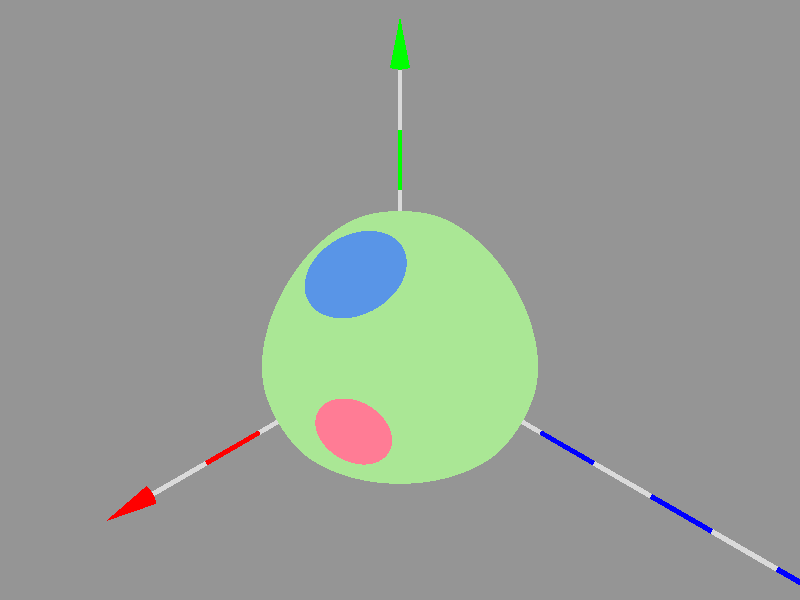 #version 3.7;
global_settings { assumed_gamma 1 }
#include "shapes.inc"
#include "textures.inc"
#macro axis( len, tex_odd, tex_even)
  union{ cylinder { <0, -len, 0>,<0, len, 0>, 0.05
    texture{ checker
      texture{ tex_odd }
      texture{ tex_even }
   translate <0.1, 0, 0.1> }}
  cone{<0, len, 0>, 0.2, <0, len+0.7, 0>, 0 texture{tex_even} }}
#end

#macro axis_xyz( len_x, len_y, len_z, tex_common, tex_x, tex_y, tex_z)
union{
#if (len_x != 0) object { axis(len_x, tex_common, tex_x) rotate< 0, 0,-90>} #end
#if (len_y != 0) object { axis(len_y, tex_common, tex_y) rotate< 0, 0, 0>}  #end
#if (len_z != 0) object { axis(len_z, tex_common, tex_z) rotate<90, 0, 0>}  #end }
#end

camera {perspective angle 35
        location <12.0, 12.0, 12.0>
        right x*image_width/image_height
        look_at <0.0, 1.0, 0.0>}

light_source{< 1000.0, 1000.0, 2000.0> rgb<0.00, 0.40, 0.90>}

light_source{< 3000.0, 2000.0, 3000.0> rgb<0.80, 0.80, 0.80>}

#declare tex_axis_common = texture { Polished_Chrome
          pigment{ rgb<0.70, 0.70, 0.70>}
          finish { phong 1 reflection {0.10 metallic 0.4} }}


#declare tex_axis_x = texture { Polished_Chrome
          pigment{ rgb<1.00, 0.00, 0.00>}
          finish { phong 1 reflection {0.10 metallic 0.4} }}


#declare tex_axis_y = texture { Polished_Chrome
          pigment{ rgb<0.00, 1.00, 0.00>}
          finish { phong 1 reflection {0.10 metallic 0.4} }}


#declare tex_axis_z = texture { Polished_Chrome
          pigment{ rgb<0.00, 0.00, 1.00>}
          finish { phong 1 reflection {0.10 metallic 0.4} }}


object{ axis_xyz( 5.0, 5.0, 9.0,
        tex_axis_common, tex_axis_x, tex_axis_y, tex_axis_z)}

plane {<1, 0, 0>, 0.00
        texture { Polished_Chrome
          pigment{ rgb<0.30, 0.30, 0.30>}
          finish { phong 1 reflection {0.1 metallic 0.2} }}
        scale<1.00, 1.00, 1.00> rotate<0.00, 0.00, 0.00> translate<0.00, 0.00, 0.00>}

plane {<0, 1, 0>, 0.00
        texture { Polished_Chrome
          pigment{ rgb<0.30, 0.30, 0.30>}
          finish { phong 1 reflection {0.1 metallic 0.2} }}
        scale<1.00, 1.00, 1.00> rotate<0.00, 0.00, 0.00> translate<0.00, 0.00, 0.00>}

plane {<0, 0, 1>, 0.00
        texture { Polished_Chrome
          pigment{ rgb<0.30, 0.30, 0.30>}
          finish { phong 1 reflection {0.1 metallic 0.2} }}
        scale<1.00, 1.00, 1.00> rotate<0.00, 0.00, 0.00> translate<0.00, 0.00, 0.00>}

difference {
sphere {<1.00, 1.00, 1.00>, 2.10
        texture { Polished_Chrome
          pigment{ rgb<0.40, 0.80, 0.30>}
          finish { phong 1 reflection {0.20 metallic 0.1} }}
        scale<1.00, 1.00, 1.00> rotate<0.00, 0.00, 0.00> translate<0.00, 0.00, 0.00>}

union {
sphere {<3.00, 1.00, 2.00>, 0.60
        texture { Polished_Chrome
          pigment{ rgb<1.00, 0.20, 0.30>}
          finish { phong 1 reflection {0.10 metallic 0.4} }}
        scale<1.00, 1.00, 1.00> rotate<0.00, 0.00, 0.00> translate<0.00, 0.00, 0.00>}

sphere {<2.00, 3.00, 1.00>, 0.80
        texture { Polished_Chrome
          pigment{ rgb<0.10, 0.30, 0.80>}
          finish { phong 1 reflection {0.10 metallic 0.8} }}
        scale<1.00, 1.00, 1.00> rotate<0.00, 0.00, 0.00> translate<0.00, 0.00, 0.00>}

sphere {<1.00, 2.00, 3.00>, 1.00
        texture { Polished_Chrome
          pigment{ rgb<0.40, 0.80, 0.30>}
          finish { phong 1 reflection {0.20 metallic 0.1} }}
        scale<1.00, 1.00, 1.00> rotate<0.00, 0.00, 0.00> translate<0.00, 0.00, 0.00>}

}

}

